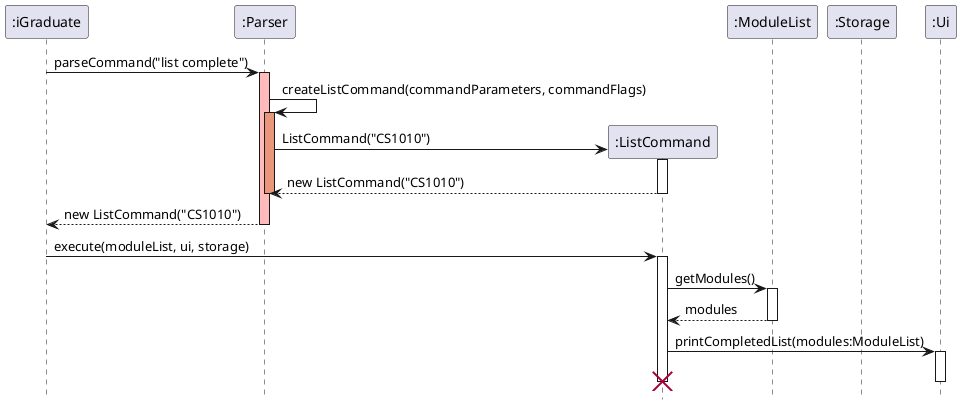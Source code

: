 @startuml
hide footbox

participant ":iGraduate" as iGraduate
participant ":Parser" as Parser
participant ":ListCommand" as ListCommand
participant ":ModuleList" as ModuleList
participant ":Storage" as Storage
participant ":Ui" as Ui

iGraduate -> Parser: parseCommand("list complete")
activate Parser #FFBBBB

Parser -> Parser: createListCommand(commandParameters, commandFlags)
activate Parser #DarkSalmon

create ListCommand
Parser -> ListCommand: ListCommand("CS1010")
activate ListCommand
ListCommand --> Parser: new ListCommand("CS1010")
deactivate ListCommand
deactivate Parser

Parser --> iGraduate: new ListCommand("CS1010")
deactivate Parser

iGraduate -> ListCommand: execute(moduleList, ui, storage)
activate ListCommand

ListCommand -> ModuleList: getModules()
activate ModuleList
ModuleList --> ListCommand: modules
deactivate ModuleList


ListCommand -> Ui: printCompletedList(modules:ModuleList)
activate Ui
deactivate Ui

deactivate ListCommand
destroy ListCommand
@enduml